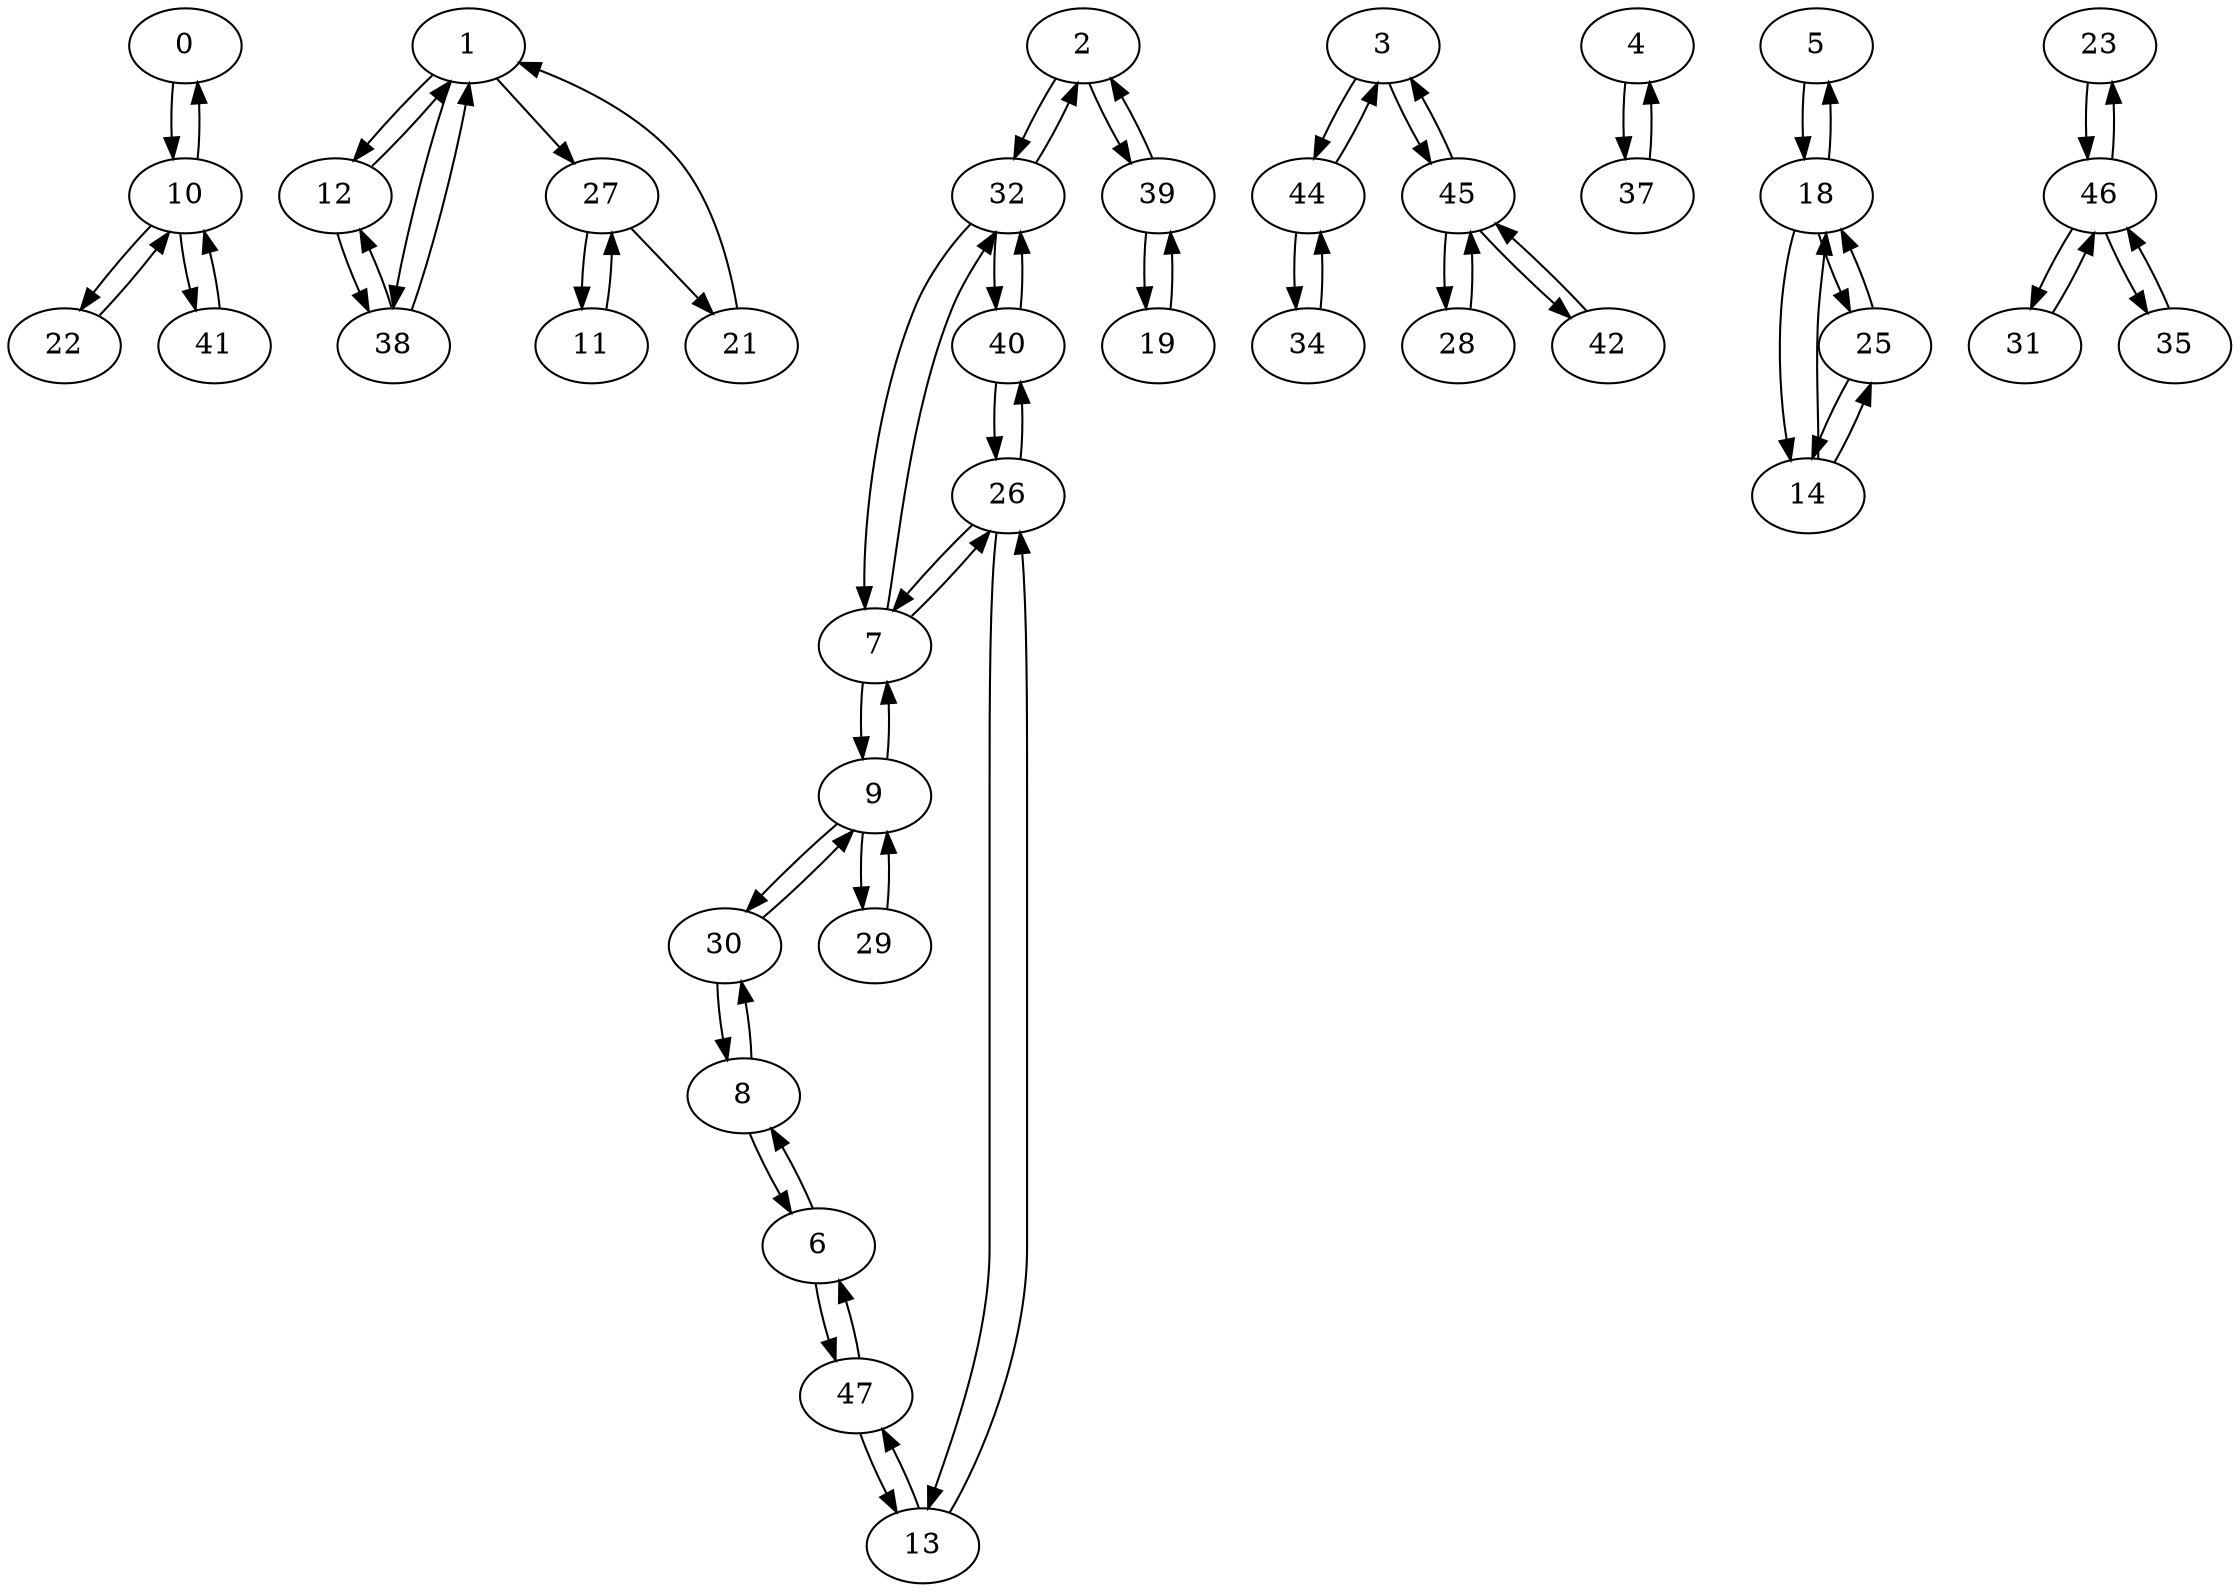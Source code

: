 digraph G {
  0 -> 10;
  1 -> 12;
  1 -> 27;
  1 -> 38;
  2 -> 32;
  2 -> 39;
  3 -> 44;
  3 -> 45;
  4 -> 37;
  5 -> 18;
  6 -> 8;
  6 -> 47;
  7 -> 9;
  7 -> 26;
  7 -> 32;
  8 -> 6;
  8 -> 30;
  9 -> 7;
  9 -> 29;
  9 -> 30;
  10 -> 0;
  10 -> 22;
  10 -> 41;
  11 -> 27;
  12 -> 1;
  12 -> 38;
  13 -> 26;
  13 -> 47;
  14 -> 18;
  14 -> 25;
  18 -> 5;
  18 -> 14;
  18 -> 25;
  19 -> 39;
  21 -> 1;
  22 -> 10;
  23 -> 46;
  25 -> 14;
  25 -> 18;
  26 -> 7;
  26 -> 13;
  26 -> 40;
  27 -> 11;
  27 -> 21;
  28 -> 45;
  29 -> 9;
  30 -> 8;
  30 -> 9;
  31 -> 46;
  32 -> 2;
  32 -> 7;
  32 -> 40;
  34 -> 44;
  35 -> 46;
  37 -> 4;
  38 -> 1;
  38 -> 12;
  39 -> 2;
  39 -> 19;
  40 -> 26;
  40 -> 32;
  41 -> 10;
  42 -> 45;
  44 -> 3;
  44 -> 34;
  45 -> 3;
  45 -> 28;
  45 -> 42;
  46 -> 23;
  46 -> 31;
  46 -> 35;
  47 -> 6;
  47 -> 13;
}